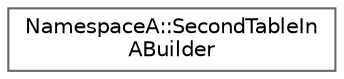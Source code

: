 digraph "Graphical Class Hierarchy"
{
 // LATEX_PDF_SIZE
  bgcolor="transparent";
  edge [fontname=Helvetica,fontsize=10,labelfontname=Helvetica,labelfontsize=10];
  node [fontname=Helvetica,fontsize=10,shape=box,height=0.2,width=0.4];
  rankdir="LR";
  Node0 [id="Node000000",label="NamespaceA::SecondTableIn\lABuilder",height=0.2,width=0.4,color="grey40", fillcolor="white", style="filled",URL="$structNamespaceA_1_1SecondTableInABuilder.html",tooltip=" "];
}
